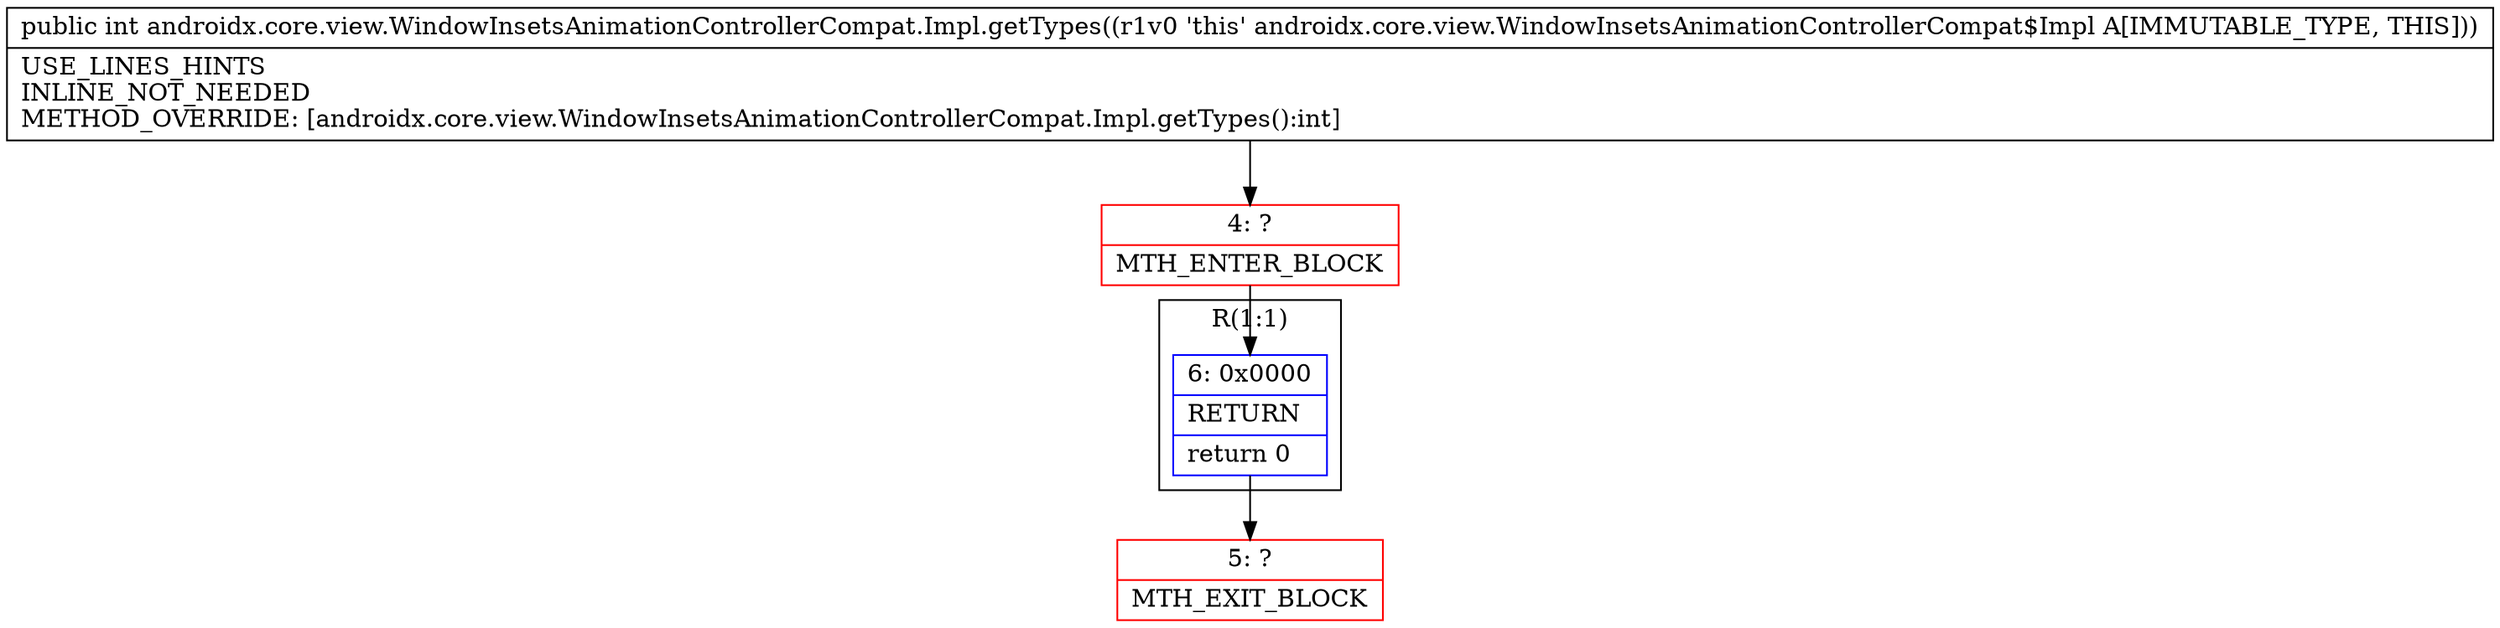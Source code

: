 digraph "CFG forandroidx.core.view.WindowInsetsAnimationControllerCompat.Impl.getTypes()I" {
subgraph cluster_Region_258718674 {
label = "R(1:1)";
node [shape=record,color=blue];
Node_6 [shape=record,label="{6\:\ 0x0000|RETURN\l|return 0\l}"];
}
Node_4 [shape=record,color=red,label="{4\:\ ?|MTH_ENTER_BLOCK\l}"];
Node_5 [shape=record,color=red,label="{5\:\ ?|MTH_EXIT_BLOCK\l}"];
MethodNode[shape=record,label="{public int androidx.core.view.WindowInsetsAnimationControllerCompat.Impl.getTypes((r1v0 'this' androidx.core.view.WindowInsetsAnimationControllerCompat$Impl A[IMMUTABLE_TYPE, THIS]))  | USE_LINES_HINTS\lINLINE_NOT_NEEDED\lMETHOD_OVERRIDE: [androidx.core.view.WindowInsetsAnimationControllerCompat.Impl.getTypes():int]\l}"];
MethodNode -> Node_4;Node_6 -> Node_5;
Node_4 -> Node_6;
}


